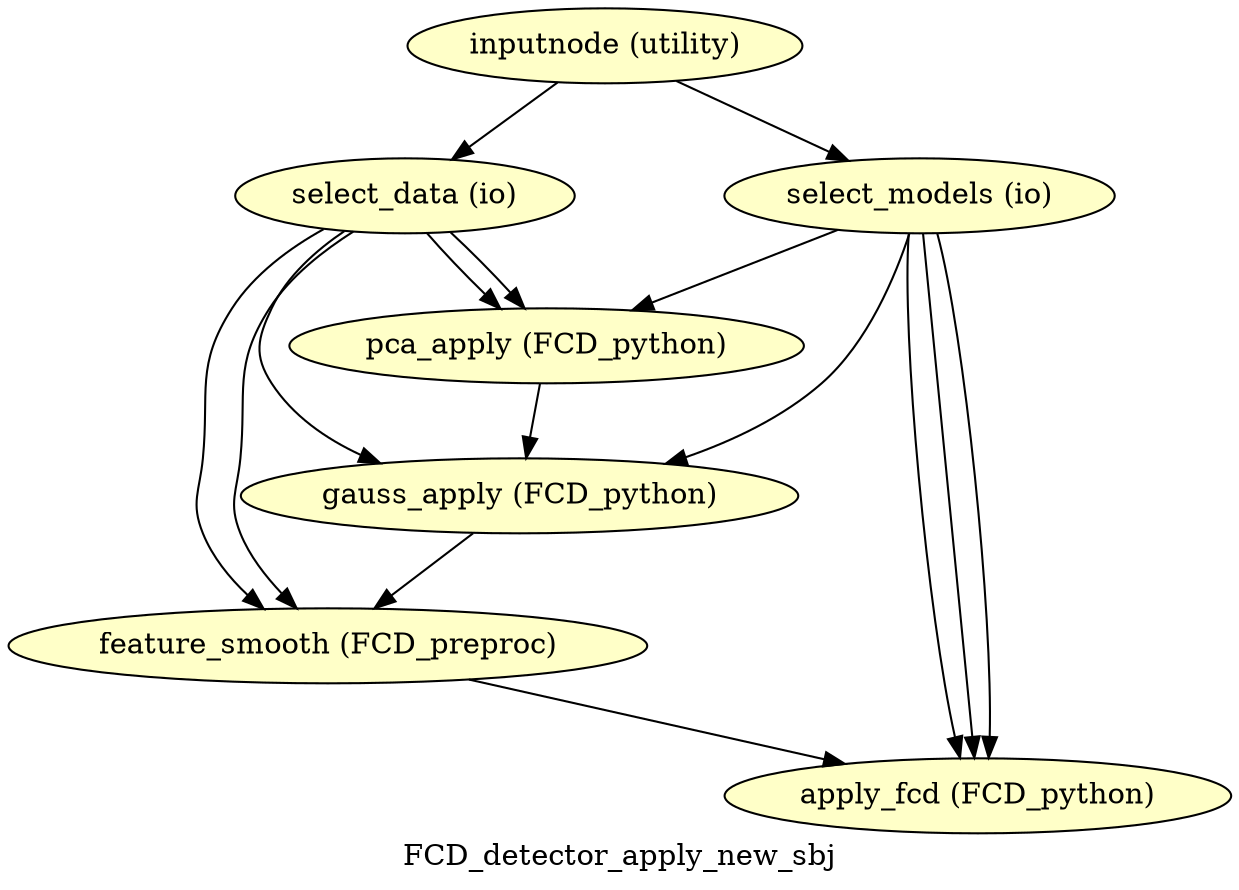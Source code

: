 digraph FCD_detector_apply_new_sbj{
  label="FCD_detector_apply_new_sbj";
  FCD_detector_apply_new_sbj_inputnode[label="inputnode (utility)", style=filled, fillcolor="#FFFFC8"];
  FCD_detector_apply_new_sbj_select_data[label="select_data (io)", style=filled, fillcolor="#FFFFC8"];
  FCD_detector_apply_new_sbj_select_models[label="select_models (io)", style=filled, fillcolor="#FFFFC8"];
  FCD_detector_apply_new_sbj_pca_apply[label="pca_apply (FCD_python)", style=filled, fillcolor="#FFFFC8"];
  FCD_detector_apply_new_sbj_gauss_apply[label="gauss_apply (FCD_python)", style=filled, fillcolor="#FFFFC8"];
  FCD_detector_apply_new_sbj_feature_smooth[label="feature_smooth (FCD_preproc)", style=filled, fillcolor="#FFFFC8"];
  FCD_detector_apply_new_sbj_apply_fcd[label="apply_fcd (FCD_python)", style=filled, fillcolor="#FFFFC8"];
  FCD_detector_apply_new_sbj_inputnode -> FCD_detector_apply_new_sbj_select_models;
  FCD_detector_apply_new_sbj_inputnode -> FCD_detector_apply_new_sbj_select_data;
  FCD_detector_apply_new_sbj_select_data -> FCD_detector_apply_new_sbj_pca_apply;
  FCD_detector_apply_new_sbj_select_data -> FCD_detector_apply_new_sbj_pca_apply;
  FCD_detector_apply_new_sbj_select_data -> FCD_detector_apply_new_sbj_gauss_apply;
  FCD_detector_apply_new_sbj_select_data -> FCD_detector_apply_new_sbj_feature_smooth;
  FCD_detector_apply_new_sbj_select_data -> FCD_detector_apply_new_sbj_feature_smooth;
  FCD_detector_apply_new_sbj_select_models -> FCD_detector_apply_new_sbj_pca_apply;
  FCD_detector_apply_new_sbj_select_models -> FCD_detector_apply_new_sbj_gauss_apply;
  FCD_detector_apply_new_sbj_select_models -> FCD_detector_apply_new_sbj_apply_fcd;
  FCD_detector_apply_new_sbj_select_models -> FCD_detector_apply_new_sbj_apply_fcd;
  FCD_detector_apply_new_sbj_select_models -> FCD_detector_apply_new_sbj_apply_fcd;
  FCD_detector_apply_new_sbj_pca_apply -> FCD_detector_apply_new_sbj_gauss_apply;
  FCD_detector_apply_new_sbj_gauss_apply -> FCD_detector_apply_new_sbj_feature_smooth;
  FCD_detector_apply_new_sbj_feature_smooth -> FCD_detector_apply_new_sbj_apply_fcd;
}